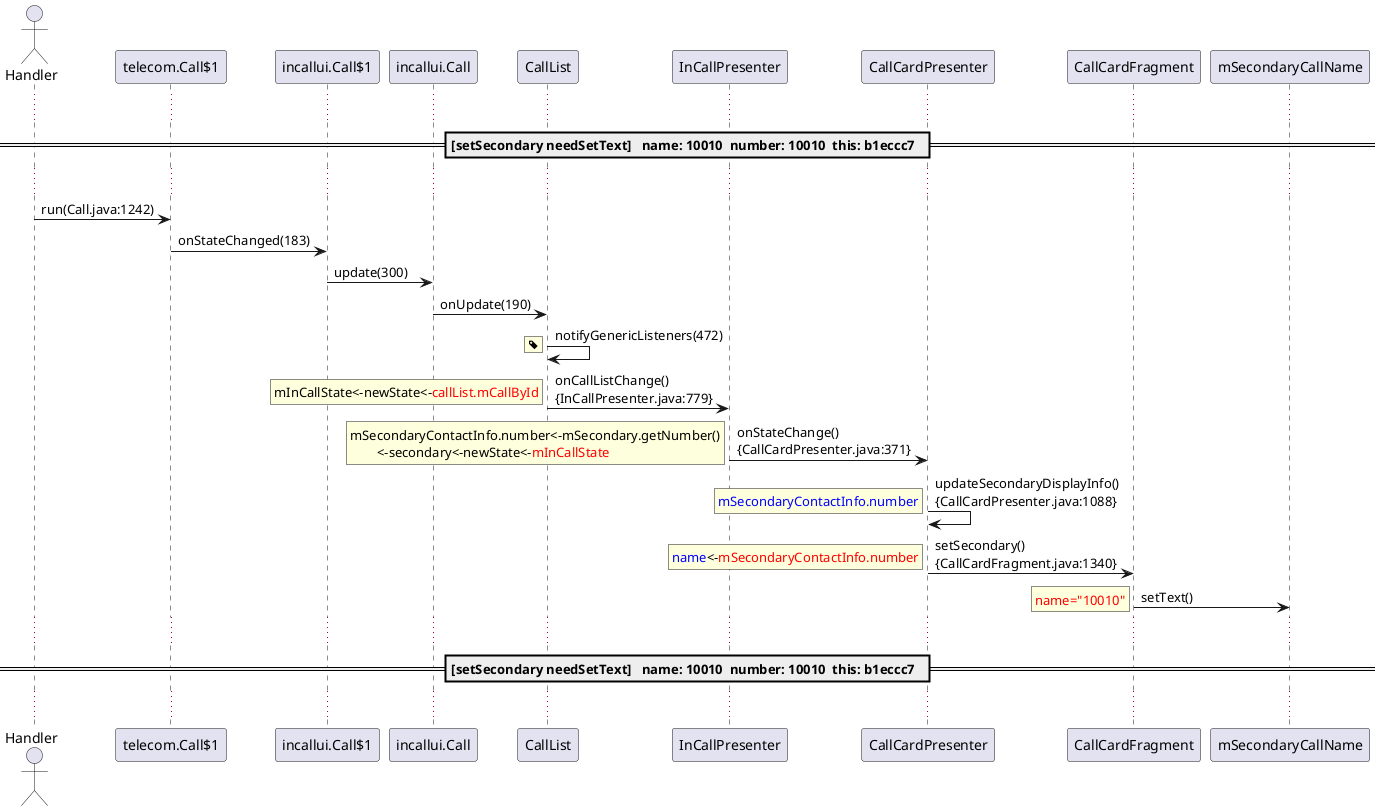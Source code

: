 @startuml

Actor Handler
participant "telecom.Call$1"
participant "incallui.Call$1"
participant incallui.Call
participant CallList
participant InCallPresenter
participant CallCardPresenter
participant CallCardFragment
participant mSecondaryCallName

...
==  [setSecondary needSetText]   name: 10010  number: 10010  this: b1eccc7  ==
...

/'
08-02 14:07:27.557 14506 14506 D bob_log_tag:  	_ [setSecondary needSetText]   name: 10010  number: 10010  this: b1eccc7
08-02 14:07:27.558 14506 14506 D bob_log_tag:  	|-- com.android.incallui.CallCardFragment.setSecondary(CallCardFragment.java:1340)
08-02 14:07:27.558 14506 14506 D bob_log_tag:  	|-- com.android.incallui.CallCardPresenter.updateSecondaryDisplayInfo(CallCardPresenter.java:1088)
08-02 14:07:27.558 14506 14506 D bob_log_tag:  	|-- com.android.incallui.CallCardPresenter.onStateChange(CallCardPresenter.java:371)
08-02 14:07:27.559 14506 14506 D bob_log_tag:  	|-- com.android.incallui.InCallPresenter.onCallListChange(InCallPresenter.java:779)
08-02 14:07:27.559 14506 14506 D bob_log_tag:  	|-- com.android.incallui.CallList.notifyGenericListeners(CallList.java:472)
08-02 14:07:27.559 14506 14506 D bob_log_tag:  	|-- com.android.incallui.CallList.onUpdate(CallList.java:190)
08-02 14:07:27.559 14506 14506 D bob_log_tag:  	|-- com.android.incallui.Call.update(Call.java:300)
08-02 14:07:27.559 14506 14506 D bob_log_tag:  	|-- com.android.incallui.Call.access$000(Call.java:44)
08-02 14:07:27.559 14506 14506 D bob_log_tag:  	|-- com.android.incallui.Call$1.onStateChanged(Call.java:183)
08-02 14:07:27.560 14506 14506 D bob_log_tag:  	|-- android.telecom.Call$1.run(Call.java:1242)
08-02 14:07:27.560 14506 14506 D bob_log_tag:  	|-- android.os.Handler.handleCallback(Handler.java:739)
08-02 14:07:27.560 14506 14506 D bob_log_tag:  	|-- android.os.Handler.dispatchMessage(Handler.java:95)
08-02 14:07:27.560 14506 14506 D bob_log_tag:  	|-- android.os.Looper.loop(Looper.java:148)
08-02 14:07:27.560 14506 14506 D bob_log_tag:  	|-- android.app.ActivityThread.main(ActivityThread.java:5515)
08-02 14:07:27.561 14506 14506 D bob_log_tag:  	|-- java.lang.reflect.Method.invoke(Native Method)
08-02 14:07:27.561 14506 14506 D bob_log_tag:  	|-- com.android.internal.os.ZygoteInit$MethodAndArgsCaller.run(ZygoteInit.java:764)
08-02 14:07:27.561 14506 14506 D bob_log_tag:  	|-- com.android.internal.os.ZygoteInit.main(ZygoteInit.java:654)
08-02 14:07:27.561 14506 14506 D bob_log_tag:  	@
'/

Handler -> "telecom.Call$1":run(Call.java:1242)
"telecom.Call$1" -> "incallui.Call$1":onStateChanged(183)
"incallui.Call$1" -> incallui.Call:update(300)
incallui.Call -> CallList:onUpdate(190)
CallList -> CallList:notifyGenericListeners(472)
rnote left:<&tag>

CallList -> InCallPresenter:onCallListChange()\n{InCallPresenter.java:779}
rnote left:mInCallState<-newState<-<color red>callList.mCallById</color>

InCallPresenter -> CallCardPresenter:onStateChange()\n{CallCardPresenter.java:371}
rnote left:mSecondaryContactInfo.number<-mSecondary.getNumber()\n\t<-secondary<-newState<-<color red>mInCallState</color>

CallCardPresenter -> CallCardPresenter:updateSecondaryDisplayInfo()\n{CallCardPresenter.java:1088}
rnote left:<color blue>mSecondaryContactInfo.number</color>

CallCardPresenter -> CallCardFragment:setSecondary()\n{CallCardFragment.java:1340}
rnote left:<color blue>name</color><-<color red>mSecondaryContactInfo.number</color>

CallCardFragment -> mSecondaryCallName : setText()
rnote left:<color red>name="10010"</color>


...
==  [setSecondary needSetText]   name: 10010  number: 10010  this: b1eccc7  ==
...

/'
08-02 14:07:27.581 14506 14506 D bob_log_tag:  	_ [setSecondary needSetText]   name: 10010  number: 10010  this: b1eccc7
08-02 14:07:27.582 14506 14506 D bob_log_tag:  	|-- com.android.incallui.CallCardFragment.setSecondary(CallCardFragment.java:1340)
08-02 14:07:27.582 14506 14506 D bob_log_tag:  	|-- com.android.incallui.CallCardPresenter.updateSecondaryDisplayInfo(CallCardPresenter.java:1088)
08-02 14:07:27.582 14506 14506 D bob_log_tag:  	|-- com.android.incallui.CallCardPresenter.updateContactEntry(CallCardPresenter.java:666)
08-02 14:07:27.582 14506 14506 D bob_log_tag:  	|-- com.android.incallui.CallCardPresenter.onContactInfoComplete(CallCardPresenter.java:632)
08-02 14:07:27.583 14506 14506 D bob_log_tag:  	|-- com.android.incallui.CallCardPresenter.access$000(CallCardPresenter.java:113)
08-02 14:07:27.583 14506 14506 D bob_log_tag:  	|-- com.android.incallui.CallCardPresenter$ContactLookupCallback.onContactInfoComplete(CallCardPresenter.java:154)
08-02 14:07:27.583 14506 14506 D bob_log_tag:  	|-- com.android.incallui.ContactInfoCache.findInfo(ContactInfoCache.java:148)
08-02 14:07:27.583 14506 14506 D bob_log_tag:  	|-- com.android.incallui.CallCardPresenter.startContactInfoSearch(CallCardPresenter.java:628)
08-02 14:07:27.583 14506 14506 D bob_log_tag:  	|-- com.android.incallui.CallCardPresenter.maybeStartSearch(CallCardPresenter.java:617)
08-02 14:07:27.583 14506 14506 D bob_log_tag:  	|-- com.android.incallui.CallCardPresenter.onStateChange(CallCardPresenter.java:372)
08-02 14:07:27.584 14506 14506 D bob_log_tag:  	|-- com.android.incallui.InCallPresenter.onCallListChange(InCallPresenter.java:779)
08-02 14:07:27.584 14506 14506 D bob_log_tag:  	|-- com.android.incallui.CallList.notifyGenericListeners(CallList.java:472)
08-02 14:07:27.584 14506 14506 D bob_log_tag:  	|-- com.android.incallui.CallList.onUpdate(CallList.java:190)
08-02 14:07:27.584 14506 14506 D bob_log_tag:  	|-- com.android.incallui.Call.update(Call.java:300)
08-02 14:07:27.584 14506 14506 D bob_log_tag:  	|-- com.android.incallui.Call.access$000(Call.java:44)
08-02 14:07:27.585 14506 14506 D bob_log_tag:  	|-- com.android.incallui.Call$1.onStateChanged(Call.java:183)
08-02 14:07:27.585 14506 14506 D bob_log_tag:  	|-- android.telecom.Call$1.run(Call.java:1242)
08-02 14:07:27.585 14506 14506 D bob_log_tag:  	|-- android.os.Handler.handleCallback(Handler.java:739)
08-02 14:07:27.585 14506 14506 D bob_log_tag:  	|-- android.os.Handler.dispatchMessage(Handler.java:95)
08-02 14:07:27.585 14506 14506 D bob_log_tag:  	|-- android.os.Looper.loop(Looper.java:148)
08-02 14:07:27.586 14506 14506 D bob_log_tag:  	|-- android.app.ActivityThread.main(ActivityThread.java:5515)
08-02 14:07:27.586 14506 14506 D bob_log_tag:  	|-- java.lang.reflect.Method.invoke(Native Method)
08-02 14:07:27.586 14506 14506 D bob_log_tag:  	|-- com.android.internal.os.ZygoteInit$MethodAndArgsCaller.run(ZygoteInit.java:764)
08-02 14:07:27.587 14506 14506 D bob_log_tag:  	|-- com.android.internal.os.ZygoteInit.main(ZygoteInit.java:654)
08-02 14:07:27.587 14506 14506 D bob_log_tag:  	@
'/


@enduml

